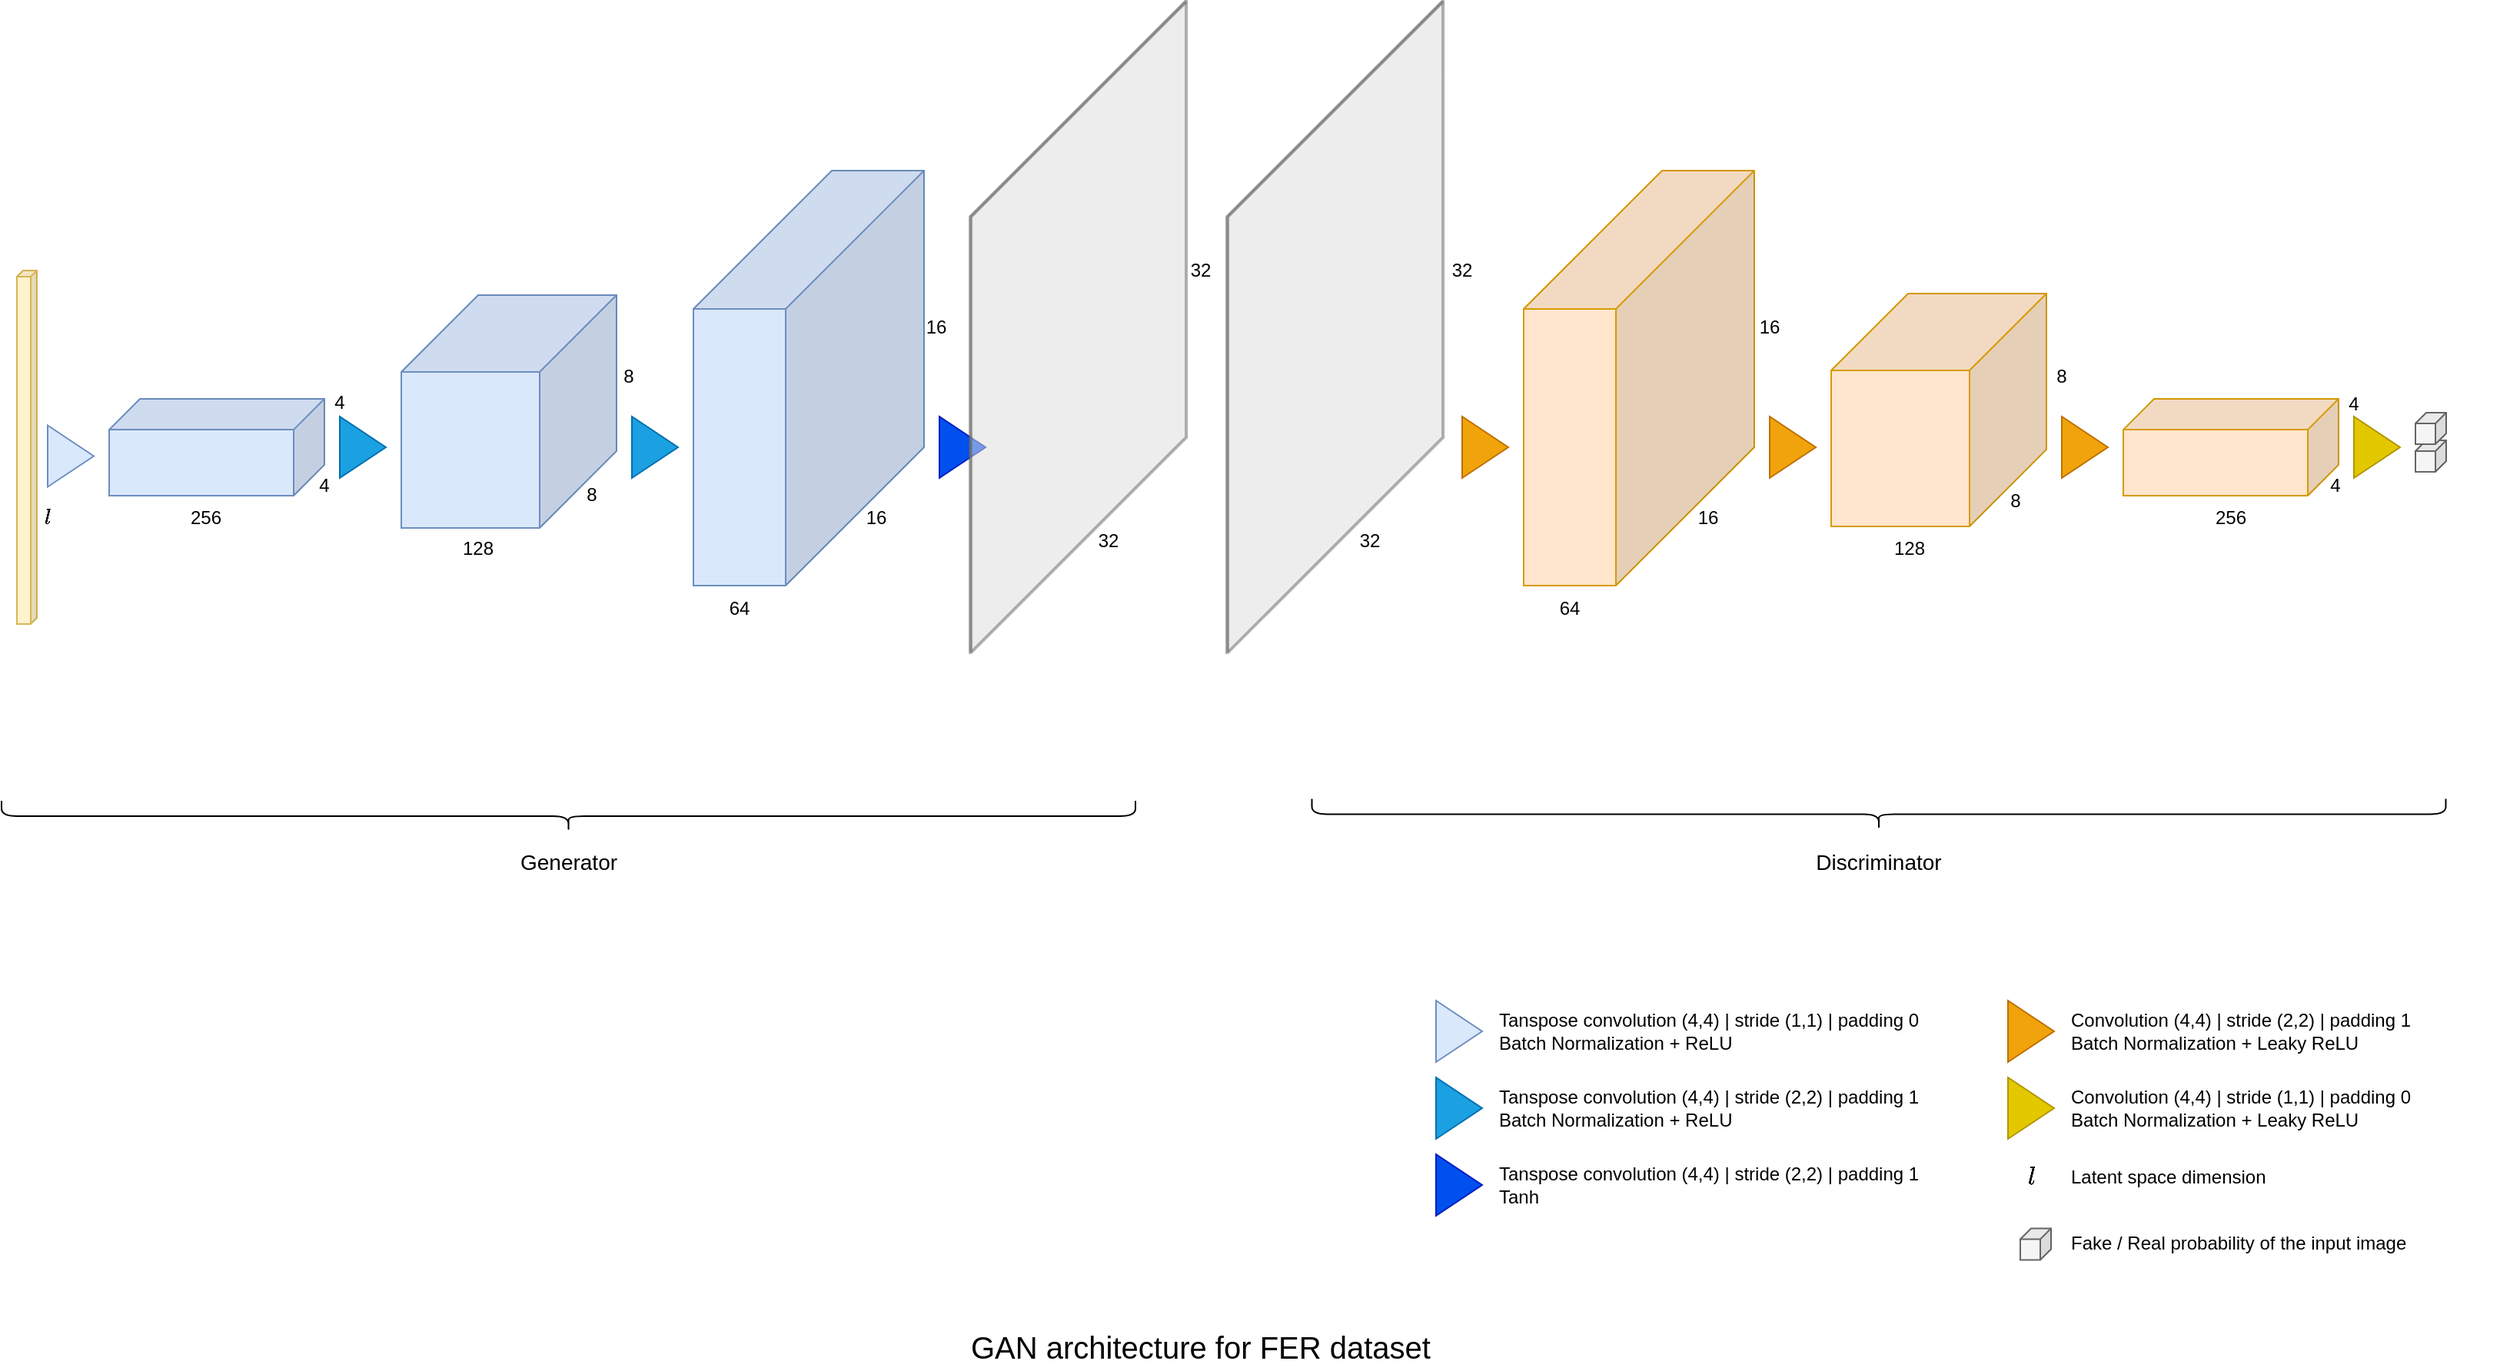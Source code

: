 <mxfile version="23.0.2" type="device">
  <diagram name="Page-1" id="kw09p_RYWFVDqZU5MDWe">
    <mxGraphModel dx="2377" dy="1252" grid="1" gridSize="10" guides="1" tooltips="1" connect="1" arrows="1" fold="1" page="1" pageScale="1" pageWidth="827" pageHeight="1169" math="1" shadow="0">
      <root>
        <mxCell id="0" />
        <mxCell id="1" parent="0" />
        <mxCell id="NN1-F801MgsBqlG8R_-q-21" value="" style="shape=cube;whiteSpace=wrap;html=1;boundedLbl=1;backgroundOutline=1;darkOpacity=0.05;darkOpacity2=0.1;flipH=1;size=7;fillColor=#f5f5f5;strokeColor=#666666;fontColor=#333333;" vertex="1" parent="1">
          <mxGeometry x="1600" y="325.47" width="20" height="20.53" as="geometry" />
        </mxCell>
        <mxCell id="NN1-F801MgsBqlG8R_-q-1" value="" style="shape=cube;whiteSpace=wrap;html=1;boundedLbl=1;backgroundOutline=1;darkOpacity=0.05;darkOpacity2=0.1;flipH=1;size=4;fillColor=#fff2cc;strokeColor=#d6b656;fillStyle=auto;" vertex="1" parent="1">
          <mxGeometry x="40" y="215" width="13" height="230" as="geometry" />
        </mxCell>
        <mxCell id="NN1-F801MgsBqlG8R_-q-2" value="" style="shape=cube;whiteSpace=wrap;html=1;boundedLbl=1;backgroundOutline=1;darkOpacity=0.05;darkOpacity2=0.1;flipH=1;flipV=0;size=20;fillColor=#dae8fc;strokeColor=#6c8ebf;gradientColor=none;fillStyle=solid;strokeWidth=1;" vertex="1" parent="1">
          <mxGeometry x="100" y="298.53" width="140" height="62.94" as="geometry" />
        </mxCell>
        <mxCell id="NN1-F801MgsBqlG8R_-q-6" value="" style="shape=cube;whiteSpace=wrap;html=1;boundedLbl=1;backgroundOutline=1;darkOpacity=0.05;darkOpacity2=0.1;flipH=1;flipV=0;size=50;fillColor=#dae8fc;strokeColor=#6c8ebf;gradientColor=none;fillStyle=solid;strokeWidth=1;" vertex="1" parent="1">
          <mxGeometry x="290" y="231" width="140" height="151.47" as="geometry" />
        </mxCell>
        <mxCell id="NN1-F801MgsBqlG8R_-q-7" value="" style="shape=cube;whiteSpace=wrap;html=1;boundedLbl=1;backgroundOutline=1;darkOpacity=0.05;darkOpacity2=0.1;flipH=1;flipV=0;size=90;fillColor=#dae8fc;strokeColor=#6c8ebf;gradientColor=none;fillStyle=solid;strokeWidth=1;" vertex="1" parent="1">
          <mxGeometry x="480" y="150" width="150" height="270" as="geometry" />
        </mxCell>
        <mxCell id="NN1-F801MgsBqlG8R_-q-9" value="" style="shape=cube;whiteSpace=wrap;html=1;boundedLbl=1;backgroundOutline=1;darkOpacity=0.05;darkOpacity2=0.1;flipH=1;flipV=0;size=140;fillColor=#f5f5f5;strokeColor=#666666;fontColor=#333333;fillStyle=solid;strokeWidth=2;shadow=0;opacity=50;" vertex="1" parent="1">
          <mxGeometry x="827.0" y="40" width="140.573" height="423.529" as="geometry" />
        </mxCell>
        <mxCell id="NN1-F801MgsBqlG8R_-q-10" value="" style="shape=cube;whiteSpace=wrap;html=1;boundedLbl=1;backgroundOutline=1;darkOpacity=0.05;darkOpacity2=0.1;flipH=1;flipV=0;size=90;fillColor=#ffe6cc;strokeColor=#d79b00;fillStyle=solid;strokeWidth=1;" vertex="1" parent="1">
          <mxGeometry x="1020" y="150" width="150" height="270" as="geometry" />
        </mxCell>
        <mxCell id="NN1-F801MgsBqlG8R_-q-11" value="" style="shape=cube;whiteSpace=wrap;html=1;boundedLbl=1;backgroundOutline=1;darkOpacity=0.05;darkOpacity2=0.1;flipH=1;flipV=0;size=50;fillColor=#ffe6cc;strokeColor=#d79b00;fillStyle=solid;strokeWidth=1;" vertex="1" parent="1">
          <mxGeometry x="1220" y="230" width="140" height="151.47" as="geometry" />
        </mxCell>
        <mxCell id="NN1-F801MgsBqlG8R_-q-12" value="" style="shape=cube;whiteSpace=wrap;html=1;boundedLbl=1;backgroundOutline=1;darkOpacity=0.05;darkOpacity2=0.1;flipH=1;flipV=0;size=20;fillColor=#ffe6cc;strokeColor=#d79b00;fillStyle=solid;strokeWidth=1;" vertex="1" parent="1">
          <mxGeometry x="1410" y="298.53" width="140" height="62.94" as="geometry" />
        </mxCell>
        <mxCell id="NN1-F801MgsBqlG8R_-q-13" value="" style="shape=cube;whiteSpace=wrap;html=1;boundedLbl=1;backgroundOutline=1;darkOpacity=0.05;darkOpacity2=0.1;flipH=1;size=7;fillColor=#f5f5f5;strokeColor=#666666;fontColor=#333333;" vertex="1" parent="1">
          <mxGeometry x="1600" y="307.47" width="20" height="20.53" as="geometry" />
        </mxCell>
        <mxCell id="NN1-F801MgsBqlG8R_-q-14" value="" style="triangle;whiteSpace=wrap;html=1;fillColor=#1ba1e2;strokeColor=#006EAF;fontColor=#ffffff;" vertex="1" parent="1">
          <mxGeometry x="250" y="310" width="30" height="40" as="geometry" />
        </mxCell>
        <mxCell id="NN1-F801MgsBqlG8R_-q-15" value="" style="triangle;whiteSpace=wrap;html=1;fillColor=#1ba1e2;strokeColor=#006EAF;fontColor=#ffffff;" vertex="1" parent="1">
          <mxGeometry x="440" y="310" width="30" height="40" as="geometry" />
        </mxCell>
        <mxCell id="NN1-F801MgsBqlG8R_-q-16" value="" style="triangle;whiteSpace=wrap;html=1;fillColor=#0050ef;strokeColor=#001DBC;fontColor=#ffffff;" vertex="1" parent="1">
          <mxGeometry x="640" y="310" width="30" height="40" as="geometry" />
        </mxCell>
        <mxCell id="NN1-F801MgsBqlG8R_-q-8" value="" style="shape=cube;whiteSpace=wrap;html=1;boundedLbl=1;backgroundOutline=1;darkOpacity=0.05;darkOpacity2=0.1;flipH=1;flipV=0;size=140;fillColor=#f5f5f5;strokeColor=#666666;fontColor=#333333;fillStyle=auto;strokeWidth=2;shadow=0;opacity=50;" vertex="1" parent="1">
          <mxGeometry x="660.0" y="40" width="140.573" height="423.529" as="geometry" />
        </mxCell>
        <mxCell id="NN1-F801MgsBqlG8R_-q-17" value="" style="triangle;whiteSpace=wrap;html=1;fillColor=#f0a30a;strokeColor=#BD7000;fontColor=#000000;" vertex="1" parent="1">
          <mxGeometry x="980" y="310" width="30" height="40" as="geometry" />
        </mxCell>
        <mxCell id="NN1-F801MgsBqlG8R_-q-18" value="" style="triangle;whiteSpace=wrap;html=1;fillColor=#f0a30a;strokeColor=#BD7000;fontColor=#000000;" vertex="1" parent="1">
          <mxGeometry x="1180" y="310" width="30" height="40" as="geometry" />
        </mxCell>
        <mxCell id="NN1-F801MgsBqlG8R_-q-19" value="" style="triangle;whiteSpace=wrap;html=1;fillColor=#f0a30a;strokeColor=#BD7000;fontColor=#000000;" vertex="1" parent="1">
          <mxGeometry x="1370" y="310" width="30" height="40" as="geometry" />
        </mxCell>
        <mxCell id="NN1-F801MgsBqlG8R_-q-20" value="" style="triangle;whiteSpace=wrap;html=1;fillColor=#e3c800;strokeColor=#B09500;fontColor=#000000;" vertex="1" parent="1">
          <mxGeometry x="1560" y="310" width="30" height="40" as="geometry" />
        </mxCell>
        <mxCell id="NN1-F801MgsBqlG8R_-q-22" value="" style="triangle;whiteSpace=wrap;html=1;fillColor=#dae8fc;strokeColor=#6c8ebf;" vertex="1" parent="1">
          <mxGeometry x="60" y="315.73" width="30" height="40" as="geometry" />
        </mxCell>
        <mxCell id="NN1-F801MgsBqlG8R_-q-23" value="256" style="text;html=1;strokeColor=none;fillColor=none;align=center;verticalAlign=middle;whiteSpace=wrap;rounded=0;" vertex="1" parent="1">
          <mxGeometry x="133" y="361.47" width="60" height="30" as="geometry" />
        </mxCell>
        <mxCell id="NN1-F801MgsBqlG8R_-q-24" value="128" style="text;html=1;strokeColor=none;fillColor=none;align=center;verticalAlign=middle;whiteSpace=wrap;rounded=0;" vertex="1" parent="1">
          <mxGeometry x="310" y="381.47" width="60" height="30" as="geometry" />
        </mxCell>
        <mxCell id="NN1-F801MgsBqlG8R_-q-25" value="64" style="text;html=1;strokeColor=none;fillColor=none;align=center;verticalAlign=middle;whiteSpace=wrap;rounded=0;" vertex="1" parent="1">
          <mxGeometry x="480" y="420" width="60" height="30" as="geometry" />
        </mxCell>
        <mxCell id="NN1-F801MgsBqlG8R_-q-26" value="64" style="text;html=1;strokeColor=none;fillColor=none;align=center;verticalAlign=middle;whiteSpace=wrap;rounded=0;" vertex="1" parent="1">
          <mxGeometry x="1020" y="420" width="60" height="30" as="geometry" />
        </mxCell>
        <mxCell id="NN1-F801MgsBqlG8R_-q-27" value="128" style="text;html=1;strokeColor=none;fillColor=none;align=center;verticalAlign=middle;whiteSpace=wrap;rounded=0;" vertex="1" parent="1">
          <mxGeometry x="1241" y="381.47" width="60" height="30" as="geometry" />
        </mxCell>
        <mxCell id="NN1-F801MgsBqlG8R_-q-28" value="256" style="text;html=1;strokeColor=none;fillColor=none;align=center;verticalAlign=middle;whiteSpace=wrap;rounded=0;" vertex="1" parent="1">
          <mxGeometry x="1450" y="361.47" width="60" height="30" as="geometry" />
        </mxCell>
        <mxCell id="NN1-F801MgsBqlG8R_-q-29" value="$$l$$" style="text;html=1;strokeColor=none;fillColor=none;align=center;verticalAlign=middle;whiteSpace=wrap;rounded=0;" vertex="1" parent="1">
          <mxGeometry x="30" y="361.47" width="60" height="30" as="geometry" />
        </mxCell>
        <mxCell id="NN1-F801MgsBqlG8R_-q-30" value="4" style="text;html=1;strokeColor=none;fillColor=none;align=center;verticalAlign=middle;whiteSpace=wrap;rounded=0;" vertex="1" parent="1">
          <mxGeometry x="210" y="340" width="60" height="30" as="geometry" />
        </mxCell>
        <mxCell id="NN1-F801MgsBqlG8R_-q-31" value="4" style="text;html=1;strokeColor=none;fillColor=none;align=center;verticalAlign=middle;whiteSpace=wrap;rounded=0;" vertex="1" parent="1">
          <mxGeometry x="220" y="285.73" width="60" height="30" as="geometry" />
        </mxCell>
        <mxCell id="NN1-F801MgsBqlG8R_-q-32" value="8" style="text;html=1;strokeColor=none;fillColor=none;align=center;verticalAlign=middle;whiteSpace=wrap;rounded=0;" vertex="1" parent="1">
          <mxGeometry x="384" y="346" width="60" height="30" as="geometry" />
        </mxCell>
        <mxCell id="NN1-F801MgsBqlG8R_-q-33" value="8" style="text;html=1;strokeColor=none;fillColor=none;align=center;verticalAlign=middle;whiteSpace=wrap;rounded=0;" vertex="1" parent="1">
          <mxGeometry x="408" y="268.53" width="60" height="30" as="geometry" />
        </mxCell>
        <mxCell id="NN1-F801MgsBqlG8R_-q-34" value="16" style="text;html=1;strokeColor=none;fillColor=none;align=center;verticalAlign=middle;whiteSpace=wrap;rounded=0;" vertex="1" parent="1">
          <mxGeometry x="569" y="361.47" width="60" height="30" as="geometry" />
        </mxCell>
        <mxCell id="NN1-F801MgsBqlG8R_-q-35" value="16" style="text;html=1;strokeColor=none;fillColor=none;align=center;verticalAlign=middle;whiteSpace=wrap;rounded=0;" vertex="1" parent="1">
          <mxGeometry x="608" y="236.76" width="60" height="30" as="geometry" />
        </mxCell>
        <mxCell id="NN1-F801MgsBqlG8R_-q-36" value="32" style="text;html=1;strokeColor=none;fillColor=none;align=center;verticalAlign=middle;whiteSpace=wrap;rounded=0;" vertex="1" parent="1">
          <mxGeometry x="720" y="376" width="60" height="30" as="geometry" />
        </mxCell>
        <mxCell id="NN1-F801MgsBqlG8R_-q-37" value="32" style="text;html=1;strokeColor=none;fillColor=none;align=center;verticalAlign=middle;whiteSpace=wrap;rounded=0;" vertex="1" parent="1">
          <mxGeometry x="780" y="200" width="60" height="30" as="geometry" />
        </mxCell>
        <mxCell id="NN1-F801MgsBqlG8R_-q-38" value="32" style="text;html=1;strokeColor=none;fillColor=none;align=center;verticalAlign=middle;whiteSpace=wrap;rounded=0;" vertex="1" parent="1">
          <mxGeometry x="890" y="376" width="60" height="30" as="geometry" />
        </mxCell>
        <mxCell id="NN1-F801MgsBqlG8R_-q-39" value="32" style="text;html=1;strokeColor=none;fillColor=none;align=center;verticalAlign=middle;whiteSpace=wrap;rounded=0;" vertex="1" parent="1">
          <mxGeometry x="950" y="200" width="60" height="30" as="geometry" />
        </mxCell>
        <mxCell id="NN1-F801MgsBqlG8R_-q-40" value="16" style="text;html=1;strokeColor=none;fillColor=none;align=center;verticalAlign=middle;whiteSpace=wrap;rounded=0;" vertex="1" parent="1">
          <mxGeometry x="1150" y="236.76" width="60" height="30" as="geometry" />
        </mxCell>
        <mxCell id="NN1-F801MgsBqlG8R_-q-41" value="16" style="text;html=1;strokeColor=none;fillColor=none;align=center;verticalAlign=middle;whiteSpace=wrap;rounded=0;" vertex="1" parent="1">
          <mxGeometry x="1110" y="361.47" width="60" height="30" as="geometry" />
        </mxCell>
        <mxCell id="NN1-F801MgsBqlG8R_-q-42" value="8" style="text;html=1;strokeColor=none;fillColor=none;align=center;verticalAlign=middle;whiteSpace=wrap;rounded=0;" vertex="1" parent="1">
          <mxGeometry x="1310" y="350" width="60" height="30" as="geometry" />
        </mxCell>
        <mxCell id="NN1-F801MgsBqlG8R_-q-43" value="8" style="text;html=1;strokeColor=none;fillColor=none;align=center;verticalAlign=middle;whiteSpace=wrap;rounded=0;" vertex="1" parent="1">
          <mxGeometry x="1340" y="268.53" width="60" height="30" as="geometry" />
        </mxCell>
        <mxCell id="NN1-F801MgsBqlG8R_-q-44" value="4" style="text;html=1;strokeColor=none;fillColor=none;align=center;verticalAlign=middle;whiteSpace=wrap;rounded=0;" vertex="1" parent="1">
          <mxGeometry x="1518" y="340" width="60" height="30" as="geometry" />
        </mxCell>
        <mxCell id="NN1-F801MgsBqlG8R_-q-45" value="4" style="text;html=1;strokeColor=none;fillColor=none;align=center;verticalAlign=middle;whiteSpace=wrap;rounded=0;" vertex="1" parent="1">
          <mxGeometry x="1530" y="286.73" width="60" height="30" as="geometry" />
        </mxCell>
        <mxCell id="NN1-F801MgsBqlG8R_-q-46" value="" style="shape=curlyBracket;whiteSpace=wrap;html=1;rounded=1;labelPosition=left;verticalLabelPosition=middle;align=right;verticalAlign=middle;rotation=-90;" vertex="1" parent="1">
          <mxGeometry x="388.75" y="201.25" width="20" height="737.5" as="geometry" />
        </mxCell>
        <mxCell id="NN1-F801MgsBqlG8R_-q-48" value="" style="shape=curlyBracket;whiteSpace=wrap;html=1;rounded=1;labelPosition=left;verticalLabelPosition=middle;align=right;verticalAlign=middle;rotation=-90;" vertex="1" parent="1">
          <mxGeometry x="1241" y="200" width="20" height="737.5" as="geometry" />
        </mxCell>
        <mxCell id="NN1-F801MgsBqlG8R_-q-49" value="&lt;font style=&quot;font-size: 14px;&quot;&gt;Generator&lt;/font&gt;" style="text;html=1;strokeColor=none;fillColor=none;align=center;verticalAlign=middle;whiteSpace=wrap;rounded=0;" vertex="1" parent="1">
          <mxGeometry x="368.75" y="585" width="60" height="30" as="geometry" />
        </mxCell>
        <mxCell id="NN1-F801MgsBqlG8R_-q-50" value="&lt;font style=&quot;font-size: 14px;&quot;&gt;Discriminator&lt;/font&gt;" style="text;html=1;strokeColor=none;fillColor=none;align=center;verticalAlign=middle;whiteSpace=wrap;rounded=0;" vertex="1" parent="1">
          <mxGeometry x="1221" y="585" width="60" height="30" as="geometry" />
        </mxCell>
        <mxCell id="NN1-F801MgsBqlG8R_-q-51" value="" style="triangle;whiteSpace=wrap;html=1;fillColor=#1ba1e2;strokeColor=#006EAF;fontColor=#ffffff;" vertex="1" parent="1">
          <mxGeometry x="963" y="740" width="30" height="40" as="geometry" />
        </mxCell>
        <mxCell id="NN1-F801MgsBqlG8R_-q-52" value="" style="triangle;whiteSpace=wrap;html=1;fillColor=#0050ef;strokeColor=#001DBC;fontColor=#ffffff;" vertex="1" parent="1">
          <mxGeometry x="963" y="790" width="30" height="40" as="geometry" />
        </mxCell>
        <mxCell id="NN1-F801MgsBqlG8R_-q-53" value="" style="triangle;whiteSpace=wrap;html=1;fillColor=#f0a30a;strokeColor=#BD7000;fontColor=#000000;" vertex="1" parent="1">
          <mxGeometry x="1335" y="690" width="30" height="40" as="geometry" />
        </mxCell>
        <mxCell id="NN1-F801MgsBqlG8R_-q-54" value="" style="triangle;whiteSpace=wrap;html=1;fillColor=#e3c800;strokeColor=#B09500;fontColor=#000000;" vertex="1" parent="1">
          <mxGeometry x="1335" y="740" width="30" height="40" as="geometry" />
        </mxCell>
        <mxCell id="NN1-F801MgsBqlG8R_-q-55" value="Tanspose convolution (4,4) | stride (2,2) | padding 1&lt;br&gt;Batch Normalization + ReLU" style="text;html=1;strokeColor=none;fillColor=none;align=left;verticalAlign=middle;whiteSpace=wrap;rounded=0;" vertex="1" parent="1">
          <mxGeometry x="1002" y="745" width="290" height="30" as="geometry" />
        </mxCell>
        <mxCell id="NN1-F801MgsBqlG8R_-q-56" value="Tanspose convolution (4,4) | stride (2,2) | padding 1&lt;br&gt;Tanh" style="text;html=1;strokeColor=none;fillColor=none;align=left;verticalAlign=middle;whiteSpace=wrap;rounded=0;" vertex="1" parent="1">
          <mxGeometry x="1002" y="795" width="280" height="30" as="geometry" />
        </mxCell>
        <mxCell id="NN1-F801MgsBqlG8R_-q-57" value="Convolution (4,4) | stride (2,2) | padding 1&lt;br&gt;Batch Normalization + Leaky ReLU" style="text;html=1;strokeColor=none;fillColor=none;align=left;verticalAlign=middle;whiteSpace=wrap;rounded=0;" vertex="1" parent="1">
          <mxGeometry x="1374" y="695" width="280" height="30" as="geometry" />
        </mxCell>
        <mxCell id="NN1-F801MgsBqlG8R_-q-58" value="Convolution (4,4) | stride (1,1) | padding 0&lt;br&gt;Batch Normalization + Leaky ReLU" style="text;html=1;strokeColor=none;fillColor=none;align=left;verticalAlign=middle;whiteSpace=wrap;rounded=0;" vertex="1" parent="1">
          <mxGeometry x="1374" y="745" width="280" height="30" as="geometry" />
        </mxCell>
        <mxCell id="NN1-F801MgsBqlG8R_-q-59" value="" style="triangle;whiteSpace=wrap;html=1;fillColor=#dae8fc;strokeColor=#6c8ebf;" vertex="1" parent="1">
          <mxGeometry x="963" y="690" width="30" height="40" as="geometry" />
        </mxCell>
        <mxCell id="NN1-F801MgsBqlG8R_-q-60" value="Tanspose convolution (4,4) | stride (1,1) | padding 0&lt;br&gt;Batch Normalization + ReLU" style="text;html=1;strokeColor=none;fillColor=none;align=left;verticalAlign=middle;whiteSpace=wrap;rounded=0;" vertex="1" parent="1">
          <mxGeometry x="1002" y="695" width="290" height="30" as="geometry" />
        </mxCell>
        <mxCell id="NN1-F801MgsBqlG8R_-q-61" value="$$l$$" style="text;html=1;strokeColor=none;fillColor=none;align=center;verticalAlign=middle;whiteSpace=wrap;rounded=0;fontSize=14;" vertex="1" parent="1">
          <mxGeometry x="1320" y="790" width="60" height="30" as="geometry" />
        </mxCell>
        <mxCell id="NN1-F801MgsBqlG8R_-q-62" value="Latent space dimension" style="text;html=1;strokeColor=none;fillColor=none;align=left;verticalAlign=middle;whiteSpace=wrap;rounded=0;" vertex="1" parent="1">
          <mxGeometry x="1374" y="790" width="280" height="30" as="geometry" />
        </mxCell>
        <mxCell id="NN1-F801MgsBqlG8R_-q-63" value="" style="shape=cube;whiteSpace=wrap;html=1;boundedLbl=1;backgroundOutline=1;darkOpacity=0.05;darkOpacity2=0.1;flipH=1;size=7;fillColor=#f5f5f5;strokeColor=#666666;fontColor=#333333;" vertex="1" parent="1">
          <mxGeometry x="1343" y="838.22" width="20" height="20.53" as="geometry" />
        </mxCell>
        <mxCell id="NN1-F801MgsBqlG8R_-q-64" value="Fake / Real probability of the input image" style="text;html=1;strokeColor=none;fillColor=none;align=left;verticalAlign=middle;whiteSpace=wrap;rounded=0;" vertex="1" parent="1">
          <mxGeometry x="1374" y="833.49" width="280" height="30" as="geometry" />
        </mxCell>
        <mxCell id="NN1-F801MgsBqlG8R_-q-66" value="&lt;font style=&quot;font-size: 20px;&quot;&gt;GAN architecture for FER dataset&lt;/font&gt;" style="text;html=1;strokeColor=none;fillColor=none;align=center;verticalAlign=middle;whiteSpace=wrap;rounded=0;fontSize=15;" vertex="1" parent="1">
          <mxGeometry x="655" y="900" width="310" height="30" as="geometry" />
        </mxCell>
      </root>
    </mxGraphModel>
  </diagram>
</mxfile>
